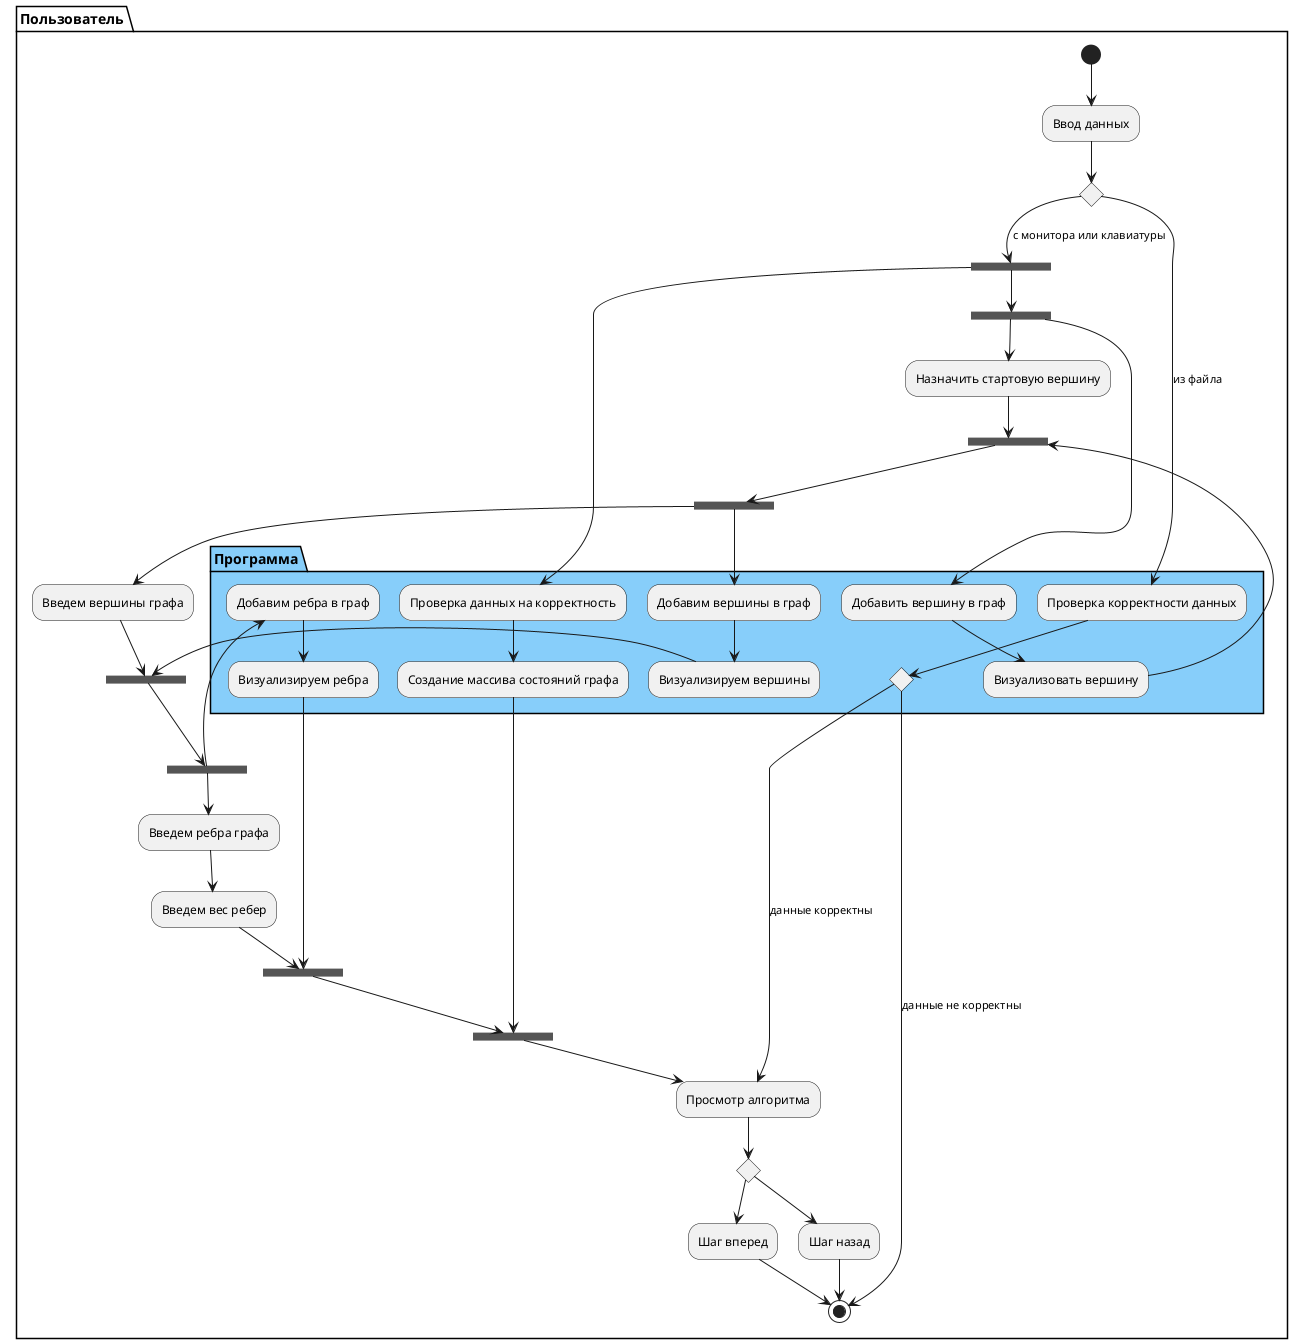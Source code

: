 @startuml
partition Пользователь {
 (*) --> "Ввод данных"
 if "" then
  --> [с монитора или клавиатуры]===B1===
  partition Программа #LightSkyBlue {
  --> "Проверка данных на корректность"
  --> "Создание массива состояний графа"
  }
  --> ===B2===
  ===B1=== --> ===B3===
   --> "Назначить стартовую вершину"
   --> ===B4===
   partition Программа #LightSkyBlue {
   ===B3=== --> "Добавить вершину в граф"
   --> "Визуализовать вершину"
   --> ===B4===
    }
   --> [ ]===B5===
       --> "Введем вершины графа"
       --> ===B6===
       partition Программа #LightSkyBlue {
       ===B5=== --> "Добавим вершины в граф"
       --> "Визуализируем вершины"
       --> ===B6===
       }
   --> [ ]===B7===
   --> "Введем ребра графа"
   --> "Введем вес ребер"
   --> ===B8===
   partition Программа #LightSkyBlue {
   ===B7=== --> "Добавим ребра в граф"
   --> "Визуализируем ребра"
   --> ===B8===
   }
  --> ===B2===
  --> "Просмотр алгоритма"
partition Программа #LightSkyBlue {
 else
  -->[из файла] "Проверка корректности данных"
  if "" then
   partition Пользователь {
    -->[данные корректны] "Просмотр алгоритма"
  else
   -->[данные не корректны] (*)
   endif
    "Просмотр алгоритма" -->  if " " then
       --> "Шаг вперед"
       else
       --> "Шаг назад"
    endif
    "Шаг вперед" --> (*)
    "Шаг назад" --> (*)

}
@enduml